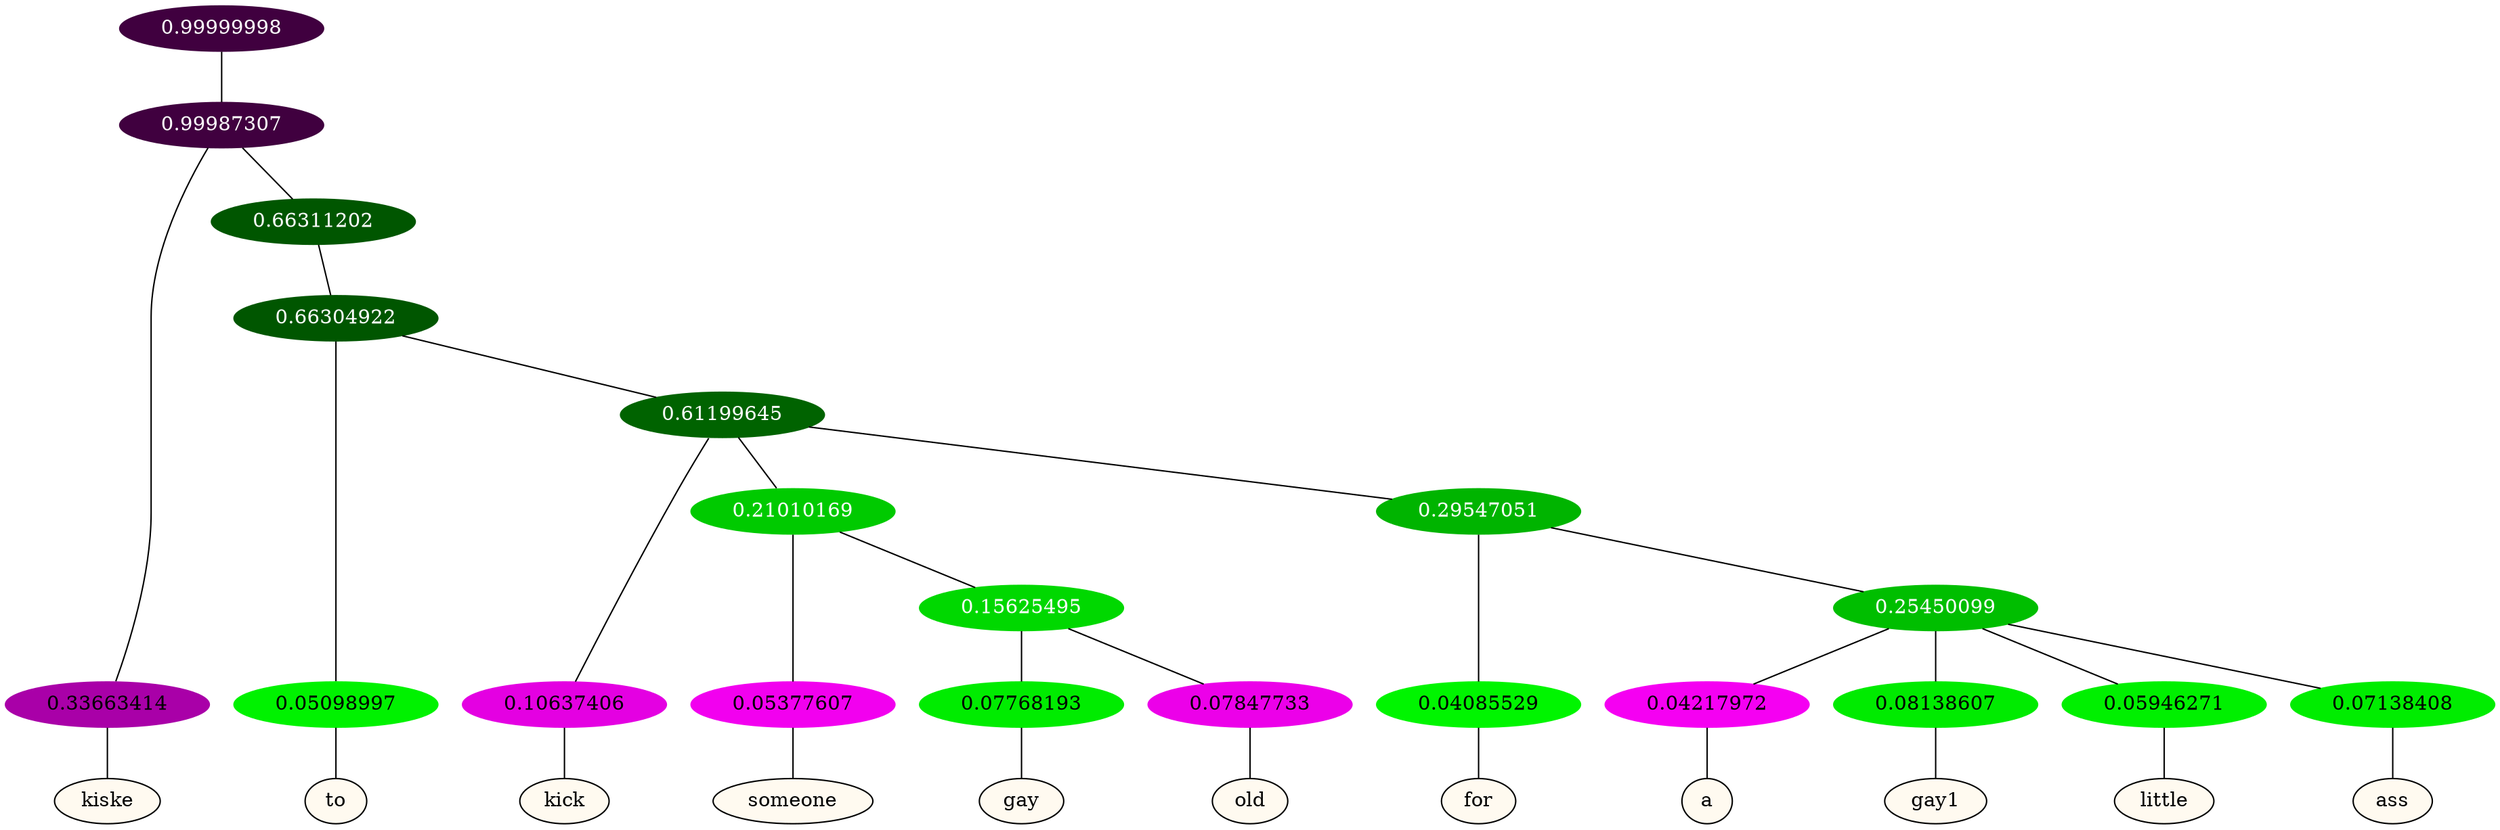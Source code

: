 graph {
	node [format=png height=0.15 nodesep=0.001 ordering=out overlap=prism overlap_scaling=0.01 ranksep=0.001 ratio=0.2 style=filled width=0.15]
	{
		rank=same
		a_w_2 [label=kiske color=black fillcolor=floralwhite style="filled,solid"]
		a_w_5 [label=to color=black fillcolor=floralwhite style="filled,solid"]
		a_w_7 [label=kick color=black fillcolor=floralwhite style="filled,solid"]
		a_w_10 [label=someone color=black fillcolor=floralwhite style="filled,solid"]
		a_w_14 [label=gay color=black fillcolor=floralwhite style="filled,solid"]
		a_w_15 [label=old color=black fillcolor=floralwhite style="filled,solid"]
		a_w_12 [label=for color=black fillcolor=floralwhite style="filled,solid"]
		a_w_16 [label=a color=black fillcolor=floralwhite style="filled,solid"]
		a_w_17 [label=gay1 color=black fillcolor=floralwhite style="filled,solid"]
		a_w_18 [label=little color=black fillcolor=floralwhite style="filled,solid"]
		a_w_19 [label=ass color=black fillcolor=floralwhite style="filled,solid"]
	}
	a_n_2 -- a_w_2
	a_n_5 -- a_w_5
	a_n_7 -- a_w_7
	a_n_10 -- a_w_10
	a_n_14 -- a_w_14
	a_n_15 -- a_w_15
	a_n_12 -- a_w_12
	a_n_16 -- a_w_16
	a_n_17 -- a_w_17
	a_n_18 -- a_w_18
	a_n_19 -- a_w_19
	{
		rank=same
		a_n_2 [label=0.33663414 color="0.835 1.000 0.663" fontcolor=black]
		a_n_5 [label=0.05098997 color="0.334 1.000 0.949" fontcolor=black]
		a_n_7 [label=0.10637406 color="0.835 1.000 0.894" fontcolor=black]
		a_n_10 [label=0.05377607 color="0.835 1.000 0.946" fontcolor=black]
		a_n_14 [label=0.07768193 color="0.334 1.000 0.922" fontcolor=black]
		a_n_15 [label=0.07847733 color="0.835 1.000 0.922" fontcolor=black]
		a_n_12 [label=0.04085529 color="0.334 1.000 0.959" fontcolor=black]
		a_n_16 [label=0.04217972 color="0.835 1.000 0.958" fontcolor=black]
		a_n_17 [label=0.08138607 color="0.334 1.000 0.919" fontcolor=black]
		a_n_18 [label=0.05946271 color="0.334 1.000 0.941" fontcolor=black]
		a_n_19 [label=0.07138408 color="0.334 1.000 0.929" fontcolor=black]
	}
	a_n_0 [label=0.99999998 color="0.835 1.000 0.250" fontcolor=grey99]
	a_n_1 [label=0.99987307 color="0.835 1.000 0.250" fontcolor=grey99]
	a_n_0 -- a_n_1
	a_n_1 -- a_n_2
	a_n_3 [label=0.66311202 color="0.334 1.000 0.337" fontcolor=grey99]
	a_n_1 -- a_n_3
	a_n_4 [label=0.66304922 color="0.334 1.000 0.337" fontcolor=grey99]
	a_n_3 -- a_n_4
	a_n_4 -- a_n_5
	a_n_6 [label=0.61199645 color="0.334 1.000 0.388" fontcolor=grey99]
	a_n_4 -- a_n_6
	a_n_6 -- a_n_7
	a_n_8 [label=0.21010169 color="0.334 1.000 0.790" fontcolor=grey99]
	a_n_6 -- a_n_8
	a_n_9 [label=0.29547051 color="0.334 1.000 0.705" fontcolor=grey99]
	a_n_6 -- a_n_9
	a_n_8 -- a_n_10
	a_n_11 [label=0.15625495 color="0.334 1.000 0.844" fontcolor=grey99]
	a_n_8 -- a_n_11
	a_n_9 -- a_n_12
	a_n_13 [label=0.25450099 color="0.334 1.000 0.745" fontcolor=grey99]
	a_n_9 -- a_n_13
	a_n_11 -- a_n_14
	a_n_11 -- a_n_15
	a_n_13 -- a_n_16
	a_n_13 -- a_n_17
	a_n_13 -- a_n_18
	a_n_13 -- a_n_19
}
